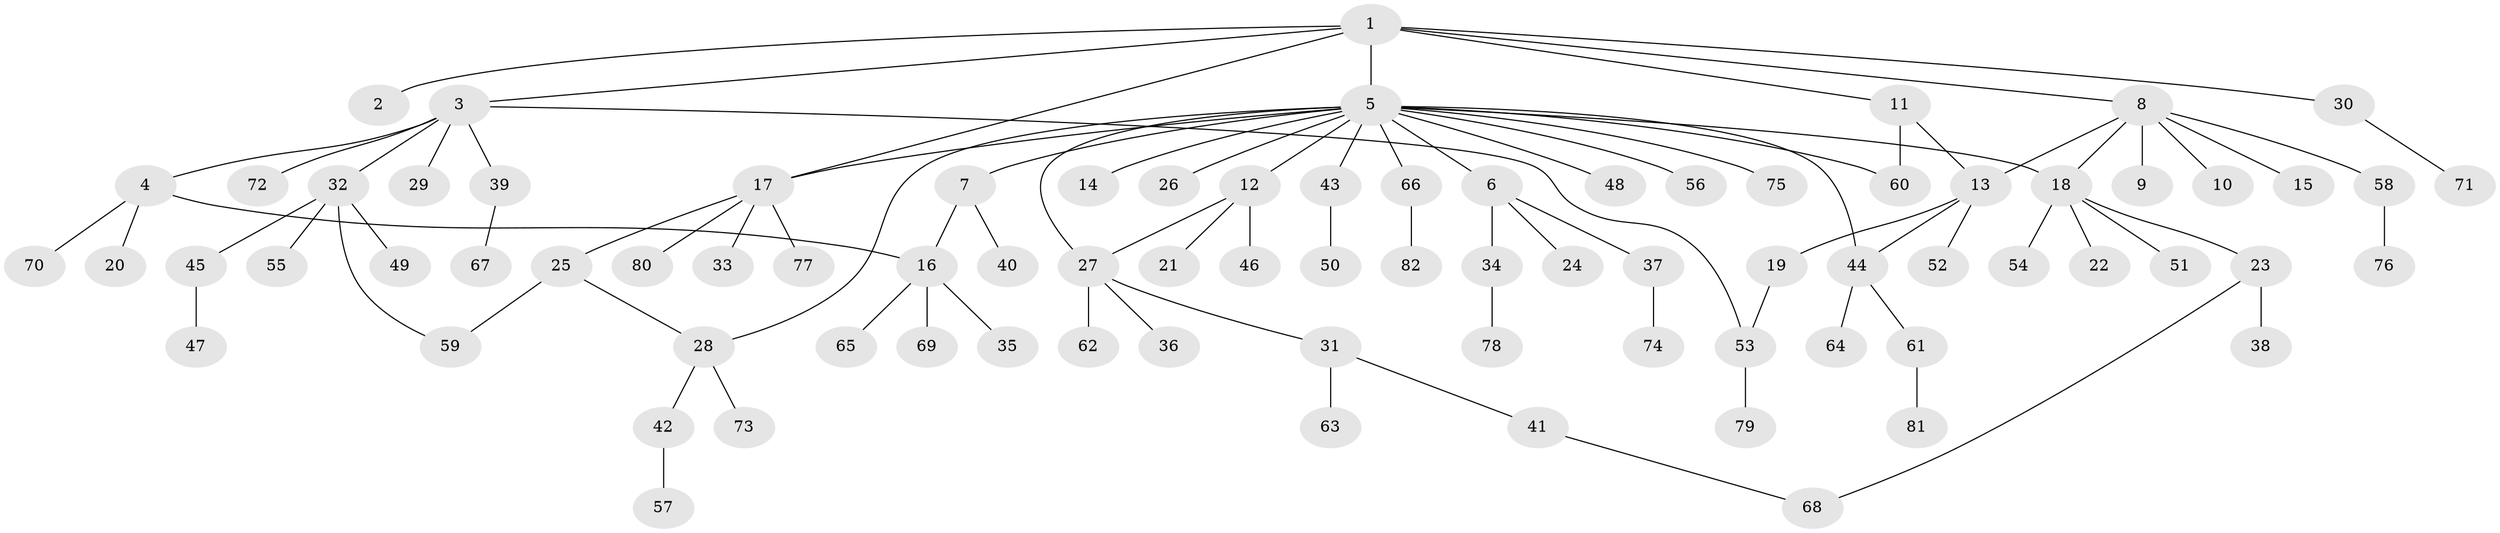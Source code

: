 // coarse degree distribution, {1: 0.8048780487804879, 14: 0.024390243902439025, 2: 0.0975609756097561, 15: 0.024390243902439025, 7: 0.024390243902439025, 11: 0.024390243902439025}
// Generated by graph-tools (version 1.1) at 2025/50/03/04/25 21:50:23]
// undirected, 82 vertices, 92 edges
graph export_dot {
graph [start="1"]
  node [color=gray90,style=filled];
  1;
  2;
  3;
  4;
  5;
  6;
  7;
  8;
  9;
  10;
  11;
  12;
  13;
  14;
  15;
  16;
  17;
  18;
  19;
  20;
  21;
  22;
  23;
  24;
  25;
  26;
  27;
  28;
  29;
  30;
  31;
  32;
  33;
  34;
  35;
  36;
  37;
  38;
  39;
  40;
  41;
  42;
  43;
  44;
  45;
  46;
  47;
  48;
  49;
  50;
  51;
  52;
  53;
  54;
  55;
  56;
  57;
  58;
  59;
  60;
  61;
  62;
  63;
  64;
  65;
  66;
  67;
  68;
  69;
  70;
  71;
  72;
  73;
  74;
  75;
  76;
  77;
  78;
  79;
  80;
  81;
  82;
  1 -- 2;
  1 -- 3;
  1 -- 5;
  1 -- 8;
  1 -- 11;
  1 -- 17;
  1 -- 30;
  3 -- 4;
  3 -- 29;
  3 -- 32;
  3 -- 39;
  3 -- 53;
  3 -- 72;
  4 -- 16;
  4 -- 20;
  4 -- 70;
  5 -- 6;
  5 -- 7;
  5 -- 12;
  5 -- 14;
  5 -- 17;
  5 -- 18;
  5 -- 26;
  5 -- 27;
  5 -- 28;
  5 -- 43;
  5 -- 44;
  5 -- 48;
  5 -- 56;
  5 -- 60;
  5 -- 66;
  5 -- 75;
  6 -- 24;
  6 -- 34;
  6 -- 37;
  7 -- 16;
  7 -- 40;
  8 -- 9;
  8 -- 10;
  8 -- 13;
  8 -- 15;
  8 -- 18;
  8 -- 58;
  11 -- 13;
  11 -- 60;
  12 -- 21;
  12 -- 27;
  12 -- 46;
  13 -- 19;
  13 -- 44;
  13 -- 52;
  16 -- 35;
  16 -- 65;
  16 -- 69;
  17 -- 25;
  17 -- 33;
  17 -- 77;
  17 -- 80;
  18 -- 22;
  18 -- 23;
  18 -- 51;
  18 -- 54;
  19 -- 53;
  23 -- 38;
  23 -- 68;
  25 -- 28;
  25 -- 59;
  27 -- 31;
  27 -- 36;
  27 -- 62;
  28 -- 42;
  28 -- 73;
  30 -- 71;
  31 -- 41;
  31 -- 63;
  32 -- 45;
  32 -- 49;
  32 -- 55;
  32 -- 59;
  34 -- 78;
  37 -- 74;
  39 -- 67;
  41 -- 68;
  42 -- 57;
  43 -- 50;
  44 -- 61;
  44 -- 64;
  45 -- 47;
  53 -- 79;
  58 -- 76;
  61 -- 81;
  66 -- 82;
}
